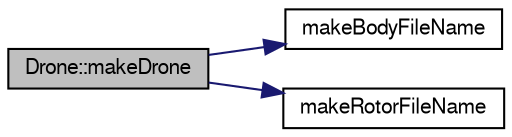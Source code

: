 digraph "Drone::makeDrone"
{
 // LATEX_PDF_SIZE
  edge [fontname="FreeSans",fontsize="10",labelfontname="FreeSans",labelfontsize="10"];
  node [fontname="FreeSans",fontsize="10",shape=record];
  rankdir="LR";
  Node1 [label="Drone::makeDrone",height=0.2,width=0.4,color="black", fillcolor="grey75", style="filled", fontcolor="black",tooltip="Funkcja inicjalizuje Drona."];
  Node1 -> Node2 [color="midnightblue",fontsize="10",style="solid",fontname="FreeSans"];
  Node2 [label="makeBodyFileName",height=0.2,width=0.4,color="black", fillcolor="white", style="filled",URL="$a00023.html#a09711a47c9e3d962d711f9081d6d486c",tooltip="Funkcja ułatwiająca tworzenie nazw plików w których znajdować się będą wspołrzędne korpusów dronów."];
  Node1 -> Node3 [color="midnightblue",fontsize="10",style="solid",fontname="FreeSans"];
  Node3 [label="makeRotorFileName",height=0.2,width=0.4,color="black", fillcolor="white", style="filled",URL="$a00023.html#ad6d8fe908dfe65d46dd956f7385624a5",tooltip="Funkcja ułatwiająca tworzenie nazw plików w których znajdować się będą wspołrzędne rotorów."];
}
